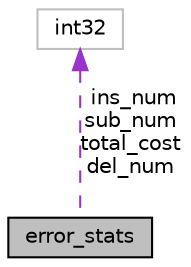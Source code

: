 digraph "error_stats"
{
  edge [fontname="Helvetica",fontsize="10",labelfontname="Helvetica",labelfontsize="10"];
  node [fontname="Helvetica",fontsize="10",shape=record];
  Node1 [label="error_stats",height=0.2,width=0.4,color="black", fillcolor="grey75", style="filled", fontcolor="black"];
  Node2 -> Node1 [dir="back",color="darkorchid3",fontsize="10",style="dashed",label=" ins_num\nsub_num\ntotal_cost\ndel_num" ,fontname="Helvetica"];
  Node2 [label="int32",height=0.2,width=0.4,color="grey75", fillcolor="white", style="filled"];
}
